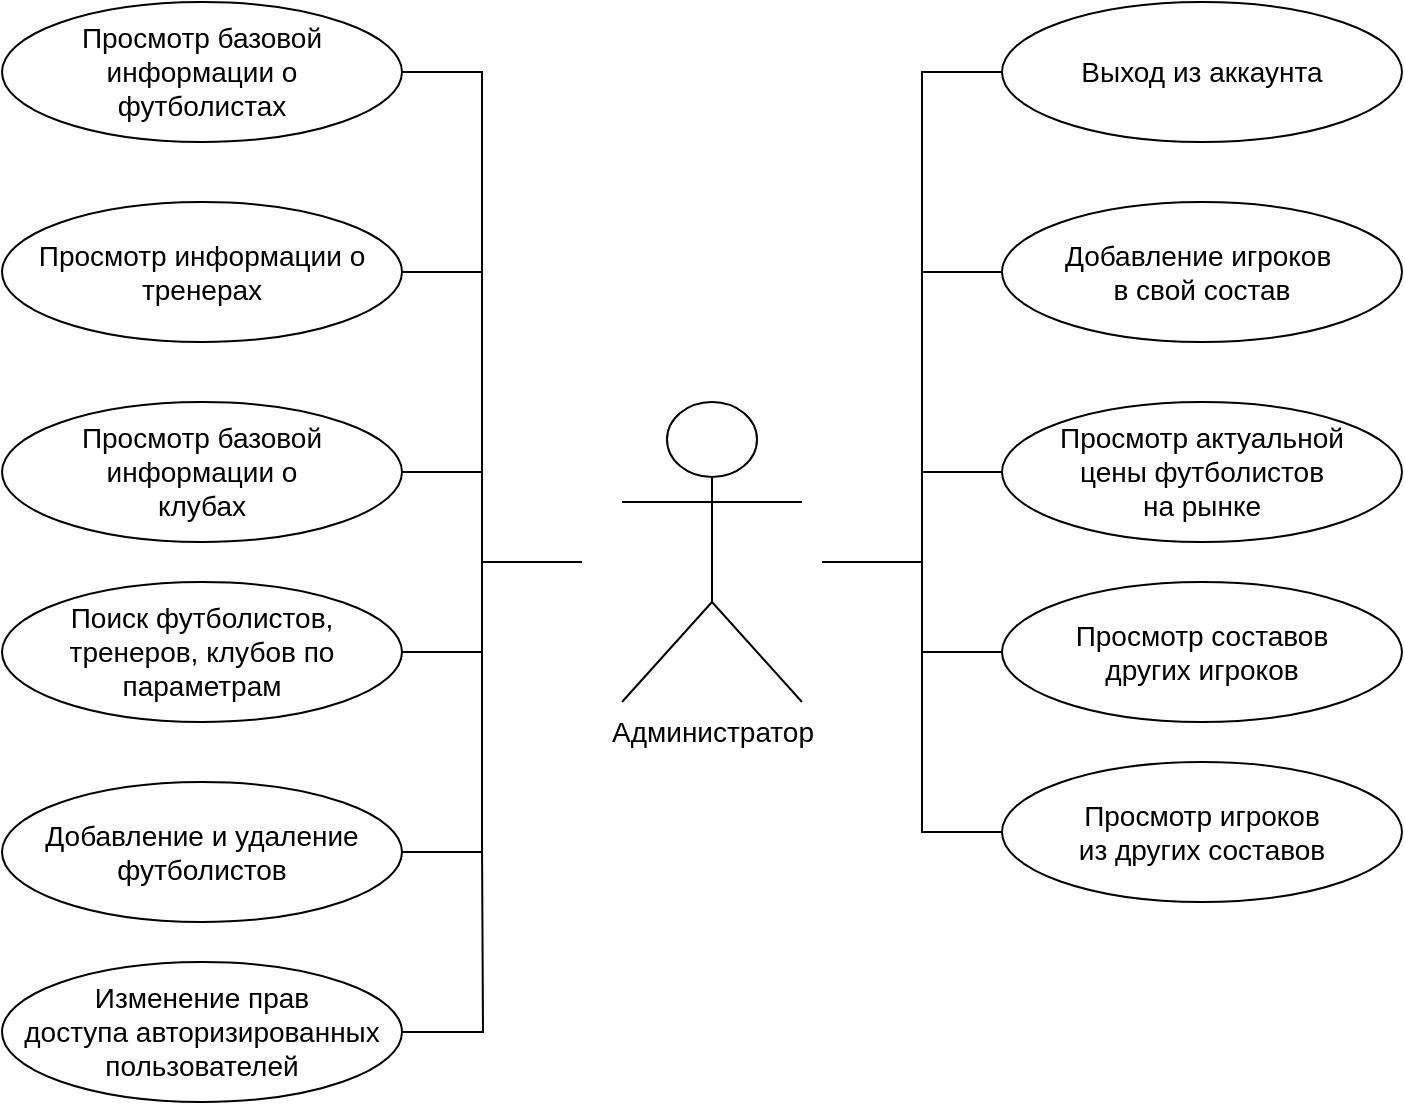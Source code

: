 <mxfile>
    <diagram id="JgWmcChnruEpAp_GRVAy" name="Страница 1">
        <mxGraphModel dx="1317" dy="956" grid="1" gridSize="10" guides="1" tooltips="1" connect="1" arrows="1" fold="1" page="1" pageScale="1" pageWidth="827" pageHeight="1169" math="0" shadow="0">
            <root>
                <mxCell id="0"/>
                <mxCell id="1" parent="0"/>
                <mxCell id="36" value="&lt;span style=&quot;font-size: 14px&quot;&gt;Администратор&lt;/span&gt;" style="shape=umlActor;verticalLabelPosition=bottom;verticalAlign=top;html=1;" vertex="1" parent="1">
                    <mxGeometry x="380" y="240" width="90" height="150" as="geometry"/>
                </mxCell>
                <mxCell id="37" style="edgeStyle=orthogonalEdgeStyle;rounded=0;html=1;fontSize=14;endArrow=none;endFill=0;strokeColor=default;exitX=0;exitY=0.5;exitDx=0;exitDy=0;entryX=0;entryY=0.5;entryDx=0;entryDy=0;" edge="1" parent="1" source="48" target="38">
                    <mxGeometry relative="1" as="geometry">
                        <Array as="points">
                            <mxPoint x="530" y="75"/>
                            <mxPoint x="530" y="275"/>
                        </Array>
                        <mxPoint x="560" y="75" as="sourcePoint"/>
                        <mxPoint x="560" y="275" as="targetPoint"/>
                    </mxGeometry>
                </mxCell>
                <mxCell id="38" value="Просмотр актуальной &lt;br&gt;цены&amp;nbsp;футболистов &lt;br&gt;на рынке" style="ellipse;whiteSpace=wrap;html=1;fontSize=14;" vertex="1" parent="1">
                    <mxGeometry x="570" y="240" width="200" height="70" as="geometry"/>
                </mxCell>
                <mxCell id="39" style="edgeStyle=orthogonalEdgeStyle;rounded=0;html=1;fontSize=14;endArrow=none;endFill=0;strokeColor=default;exitX=0;exitY=0.5;exitDx=0;exitDy=0;" edge="1" parent="1" source="40">
                    <mxGeometry relative="1" as="geometry">
                        <mxPoint x="530" y="175" as="targetPoint"/>
                        <mxPoint x="560" y="175" as="sourcePoint"/>
                    </mxGeometry>
                </mxCell>
                <mxCell id="40" value="Добавление игроков&amp;nbsp;&lt;br&gt;в свой состав" style="ellipse;whiteSpace=wrap;html=1;fontSize=14;" vertex="1" parent="1">
                    <mxGeometry x="570" y="140" width="200" height="70" as="geometry"/>
                </mxCell>
                <mxCell id="41" style="edgeStyle=orthogonalEdgeStyle;html=1;exitX=1;exitY=0.5;exitDx=0;exitDy=0;entryX=1;entryY=0.5;entryDx=0;entryDy=0;fontSize=14;strokeColor=default;rounded=0;endArrow=none;endFill=0;" edge="1" parent="1" source="42" target="45">
                    <mxGeometry relative="1" as="geometry">
                        <Array as="points">
                            <mxPoint x="310" y="75"/>
                            <mxPoint x="310" y="275"/>
                        </Array>
                    </mxGeometry>
                </mxCell>
                <mxCell id="42" value="Просмотр базовой информации о &lt;br&gt;футболистах" style="ellipse;whiteSpace=wrap;html=1;fontSize=14;" vertex="1" parent="1">
                    <mxGeometry x="70" y="40" width="200" height="70" as="geometry"/>
                </mxCell>
                <mxCell id="43" style="edgeStyle=orthogonalEdgeStyle;rounded=0;html=1;exitX=1;exitY=0.5;exitDx=0;exitDy=0;fontSize=14;endArrow=none;endFill=0;strokeColor=default;" edge="1" parent="1" source="44">
                    <mxGeometry relative="1" as="geometry">
                        <mxPoint x="310" y="175" as="targetPoint"/>
                    </mxGeometry>
                </mxCell>
                <mxCell id="44" value="Просмотр информации о &lt;br&gt;тренерах" style="ellipse;whiteSpace=wrap;html=1;fontSize=14;" vertex="1" parent="1">
                    <mxGeometry x="70" y="140" width="200" height="70" as="geometry"/>
                </mxCell>
                <mxCell id="45" value="Просмотр базовой информации о &lt;br&gt;клубах" style="ellipse;whiteSpace=wrap;html=1;fontSize=14;" vertex="1" parent="1">
                    <mxGeometry x="70" y="240" width="200" height="70" as="geometry"/>
                </mxCell>
                <mxCell id="46" style="edgeStyle=orthogonalEdgeStyle;html=1;exitX=1;exitY=0.5;exitDx=0;exitDy=0;rounded=0;endArrow=none;endFill=0;" edge="1" parent="1" source="47">
                    <mxGeometry relative="1" as="geometry">
                        <mxPoint x="310" y="270" as="targetPoint"/>
                        <Array as="points">
                            <mxPoint x="310" y="365"/>
                        </Array>
                    </mxGeometry>
                </mxCell>
                <mxCell id="47" value="Поиск футболистов, тренеров, клубов по параметрам" style="ellipse;whiteSpace=wrap;html=1;fontSize=14;" vertex="1" parent="1">
                    <mxGeometry x="70" y="330" width="200" height="70" as="geometry"/>
                </mxCell>
                <mxCell id="48" value="Выход из аккаунта" style="ellipse;whiteSpace=wrap;html=1;fontSize=14;" vertex="1" parent="1">
                    <mxGeometry x="570" y="40" width="200" height="70" as="geometry"/>
                </mxCell>
                <mxCell id="49" style="edgeStyle=orthogonalEdgeStyle;rounded=0;html=1;exitX=0;exitY=0.5;exitDx=0;exitDy=0;endArrow=none;endFill=0;" edge="1" parent="1" source="50">
                    <mxGeometry relative="1" as="geometry">
                        <mxPoint x="530" y="270" as="targetPoint"/>
                        <Array as="points">
                            <mxPoint x="530" y="365"/>
                            <mxPoint x="530" y="320"/>
                        </Array>
                    </mxGeometry>
                </mxCell>
                <mxCell id="50" value="Просмотр составов&lt;br&gt;других игроков" style="ellipse;whiteSpace=wrap;html=1;fontSize=14;" vertex="1" parent="1">
                    <mxGeometry x="570" y="330" width="200" height="70" as="geometry"/>
                </mxCell>
                <mxCell id="57" style="edgeStyle=orthogonalEdgeStyle;rounded=0;html=1;exitX=1;exitY=0.5;exitDx=0;exitDy=0;endArrow=none;endFill=0;" edge="1" parent="1" source="53">
                    <mxGeometry relative="1" as="geometry">
                        <mxPoint x="360" y="320" as="targetPoint"/>
                        <Array as="points">
                            <mxPoint x="310" y="465"/>
                            <mxPoint x="310" y="320"/>
                            <mxPoint x="360" y="320"/>
                        </Array>
                    </mxGeometry>
                </mxCell>
                <mxCell id="53" value="Добавление и удаление футболистов" style="ellipse;whiteSpace=wrap;html=1;fontSize=14;" vertex="1" parent="1">
                    <mxGeometry x="70" y="430" width="200" height="70" as="geometry"/>
                </mxCell>
                <mxCell id="58" style="edgeStyle=orthogonalEdgeStyle;rounded=0;html=1;exitX=0;exitY=0.5;exitDx=0;exitDy=0;endArrow=none;endFill=0;" edge="1" parent="1" source="54">
                    <mxGeometry relative="1" as="geometry">
                        <mxPoint x="480" y="320" as="targetPoint"/>
                        <Array as="points">
                            <mxPoint x="530" y="455"/>
                            <mxPoint x="530" y="320"/>
                        </Array>
                    </mxGeometry>
                </mxCell>
                <mxCell id="54" value="Просмотр игроков &lt;br&gt;из других составов" style="ellipse;whiteSpace=wrap;html=1;fontSize=14;" vertex="1" parent="1">
                    <mxGeometry x="570" y="420" width="200" height="70" as="geometry"/>
                </mxCell>
                <mxCell id="56" style="edgeStyle=orthogonalEdgeStyle;html=1;exitX=1;exitY=0.5;exitDx=0;exitDy=0;rounded=0;endArrow=none;endFill=0;" edge="1" parent="1" source="55">
                    <mxGeometry relative="1" as="geometry">
                        <mxPoint x="310" y="460" as="targetPoint"/>
                    </mxGeometry>
                </mxCell>
                <mxCell id="55" value="Изменение прав &lt;br&gt;доступа авторизированных пользователей" style="ellipse;whiteSpace=wrap;html=1;fontSize=14;" vertex="1" parent="1">
                    <mxGeometry x="70" y="520" width="200" height="70" as="geometry"/>
                </mxCell>
            </root>
        </mxGraphModel>
    </diagram>
</mxfile>